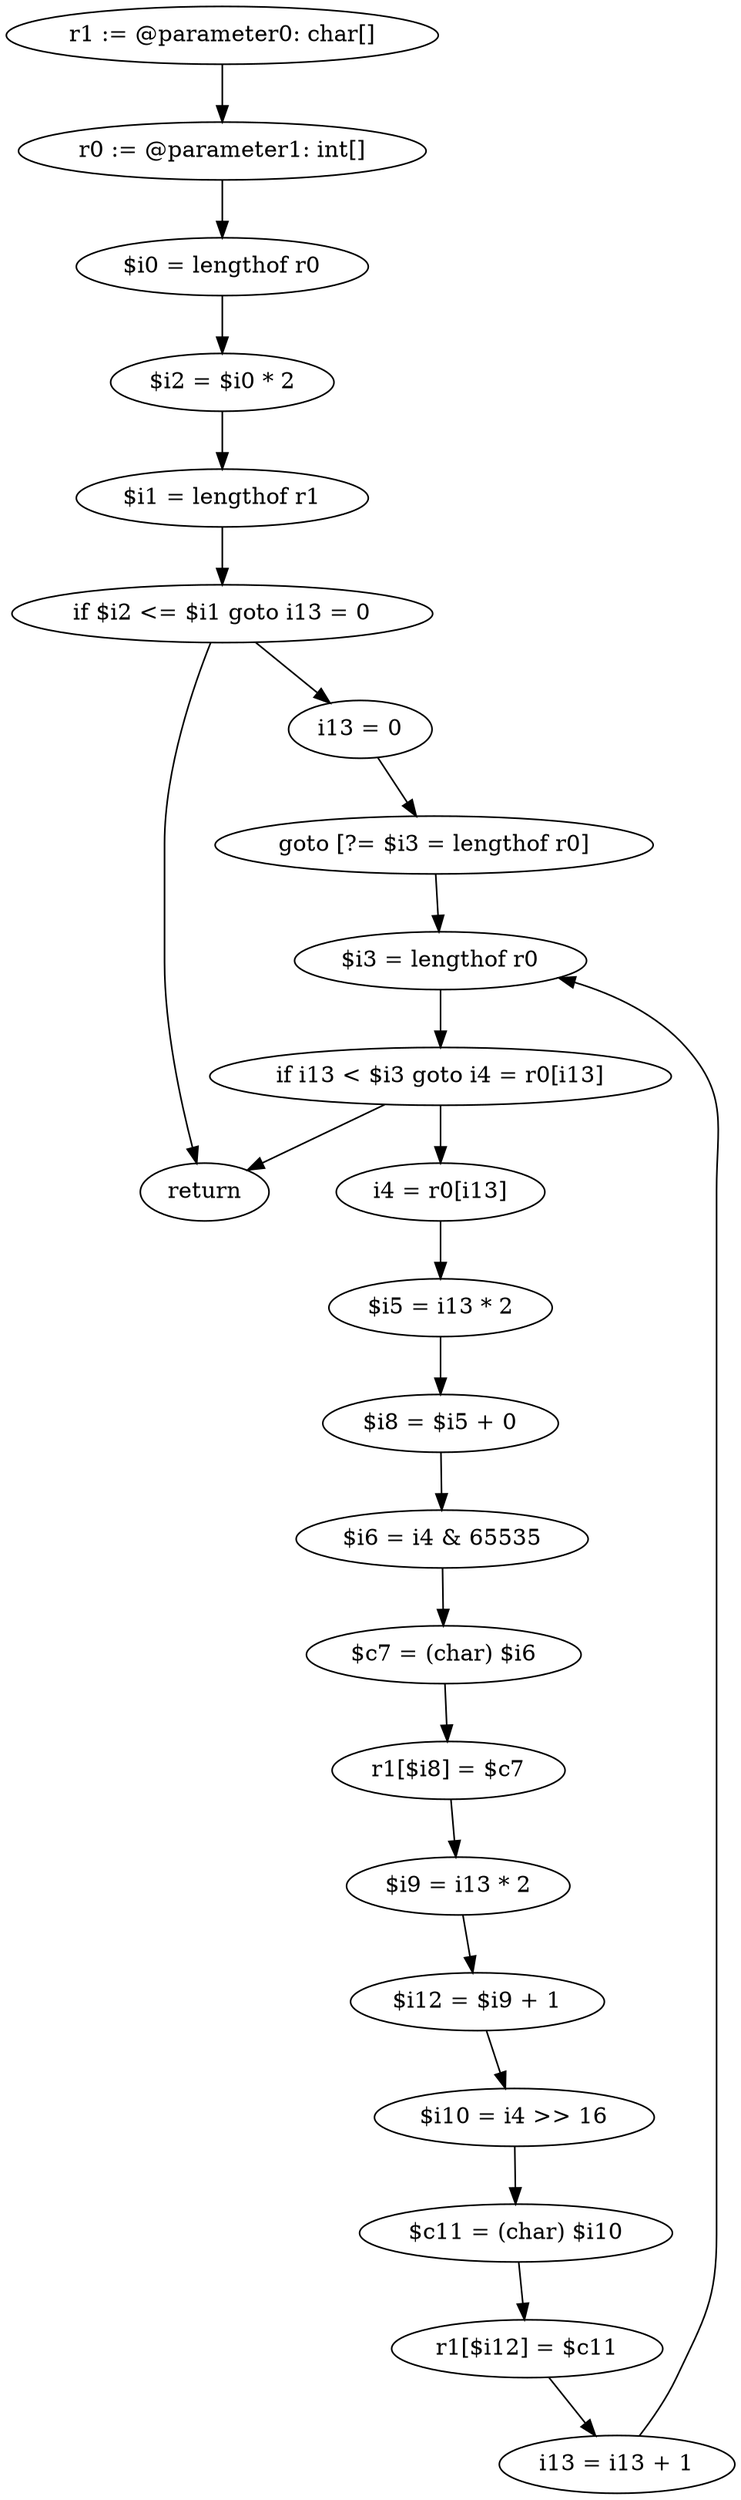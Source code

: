 digraph "unitGraph" {
    "r1 := @parameter0: char[]"
    "r0 := @parameter1: int[]"
    "$i0 = lengthof r0"
    "$i2 = $i0 * 2"
    "$i1 = lengthof r1"
    "if $i2 <= $i1 goto i13 = 0"
    "return"
    "i13 = 0"
    "goto [?= $i3 = lengthof r0]"
    "i4 = r0[i13]"
    "$i5 = i13 * 2"
    "$i8 = $i5 + 0"
    "$i6 = i4 & 65535"
    "$c7 = (char) $i6"
    "r1[$i8] = $c7"
    "$i9 = i13 * 2"
    "$i12 = $i9 + 1"
    "$i10 = i4 >> 16"
    "$c11 = (char) $i10"
    "r1[$i12] = $c11"
    "i13 = i13 + 1"
    "$i3 = lengthof r0"
    "if i13 < $i3 goto i4 = r0[i13]"
    "r1 := @parameter0: char[]"->"r0 := @parameter1: int[]";
    "r0 := @parameter1: int[]"->"$i0 = lengthof r0";
    "$i0 = lengthof r0"->"$i2 = $i0 * 2";
    "$i2 = $i0 * 2"->"$i1 = lengthof r1";
    "$i1 = lengthof r1"->"if $i2 <= $i1 goto i13 = 0";
    "if $i2 <= $i1 goto i13 = 0"->"return";
    "if $i2 <= $i1 goto i13 = 0"->"i13 = 0";
    "i13 = 0"->"goto [?= $i3 = lengthof r0]";
    "goto [?= $i3 = lengthof r0]"->"$i3 = lengthof r0";
    "i4 = r0[i13]"->"$i5 = i13 * 2";
    "$i5 = i13 * 2"->"$i8 = $i5 + 0";
    "$i8 = $i5 + 0"->"$i6 = i4 & 65535";
    "$i6 = i4 & 65535"->"$c7 = (char) $i6";
    "$c7 = (char) $i6"->"r1[$i8] = $c7";
    "r1[$i8] = $c7"->"$i9 = i13 * 2";
    "$i9 = i13 * 2"->"$i12 = $i9 + 1";
    "$i12 = $i9 + 1"->"$i10 = i4 >> 16";
    "$i10 = i4 >> 16"->"$c11 = (char) $i10";
    "$c11 = (char) $i10"->"r1[$i12] = $c11";
    "r1[$i12] = $c11"->"i13 = i13 + 1";
    "i13 = i13 + 1"->"$i3 = lengthof r0";
    "$i3 = lengthof r0"->"if i13 < $i3 goto i4 = r0[i13]";
    "if i13 < $i3 goto i4 = r0[i13]"->"return";
    "if i13 < $i3 goto i4 = r0[i13]"->"i4 = r0[i13]";
}
